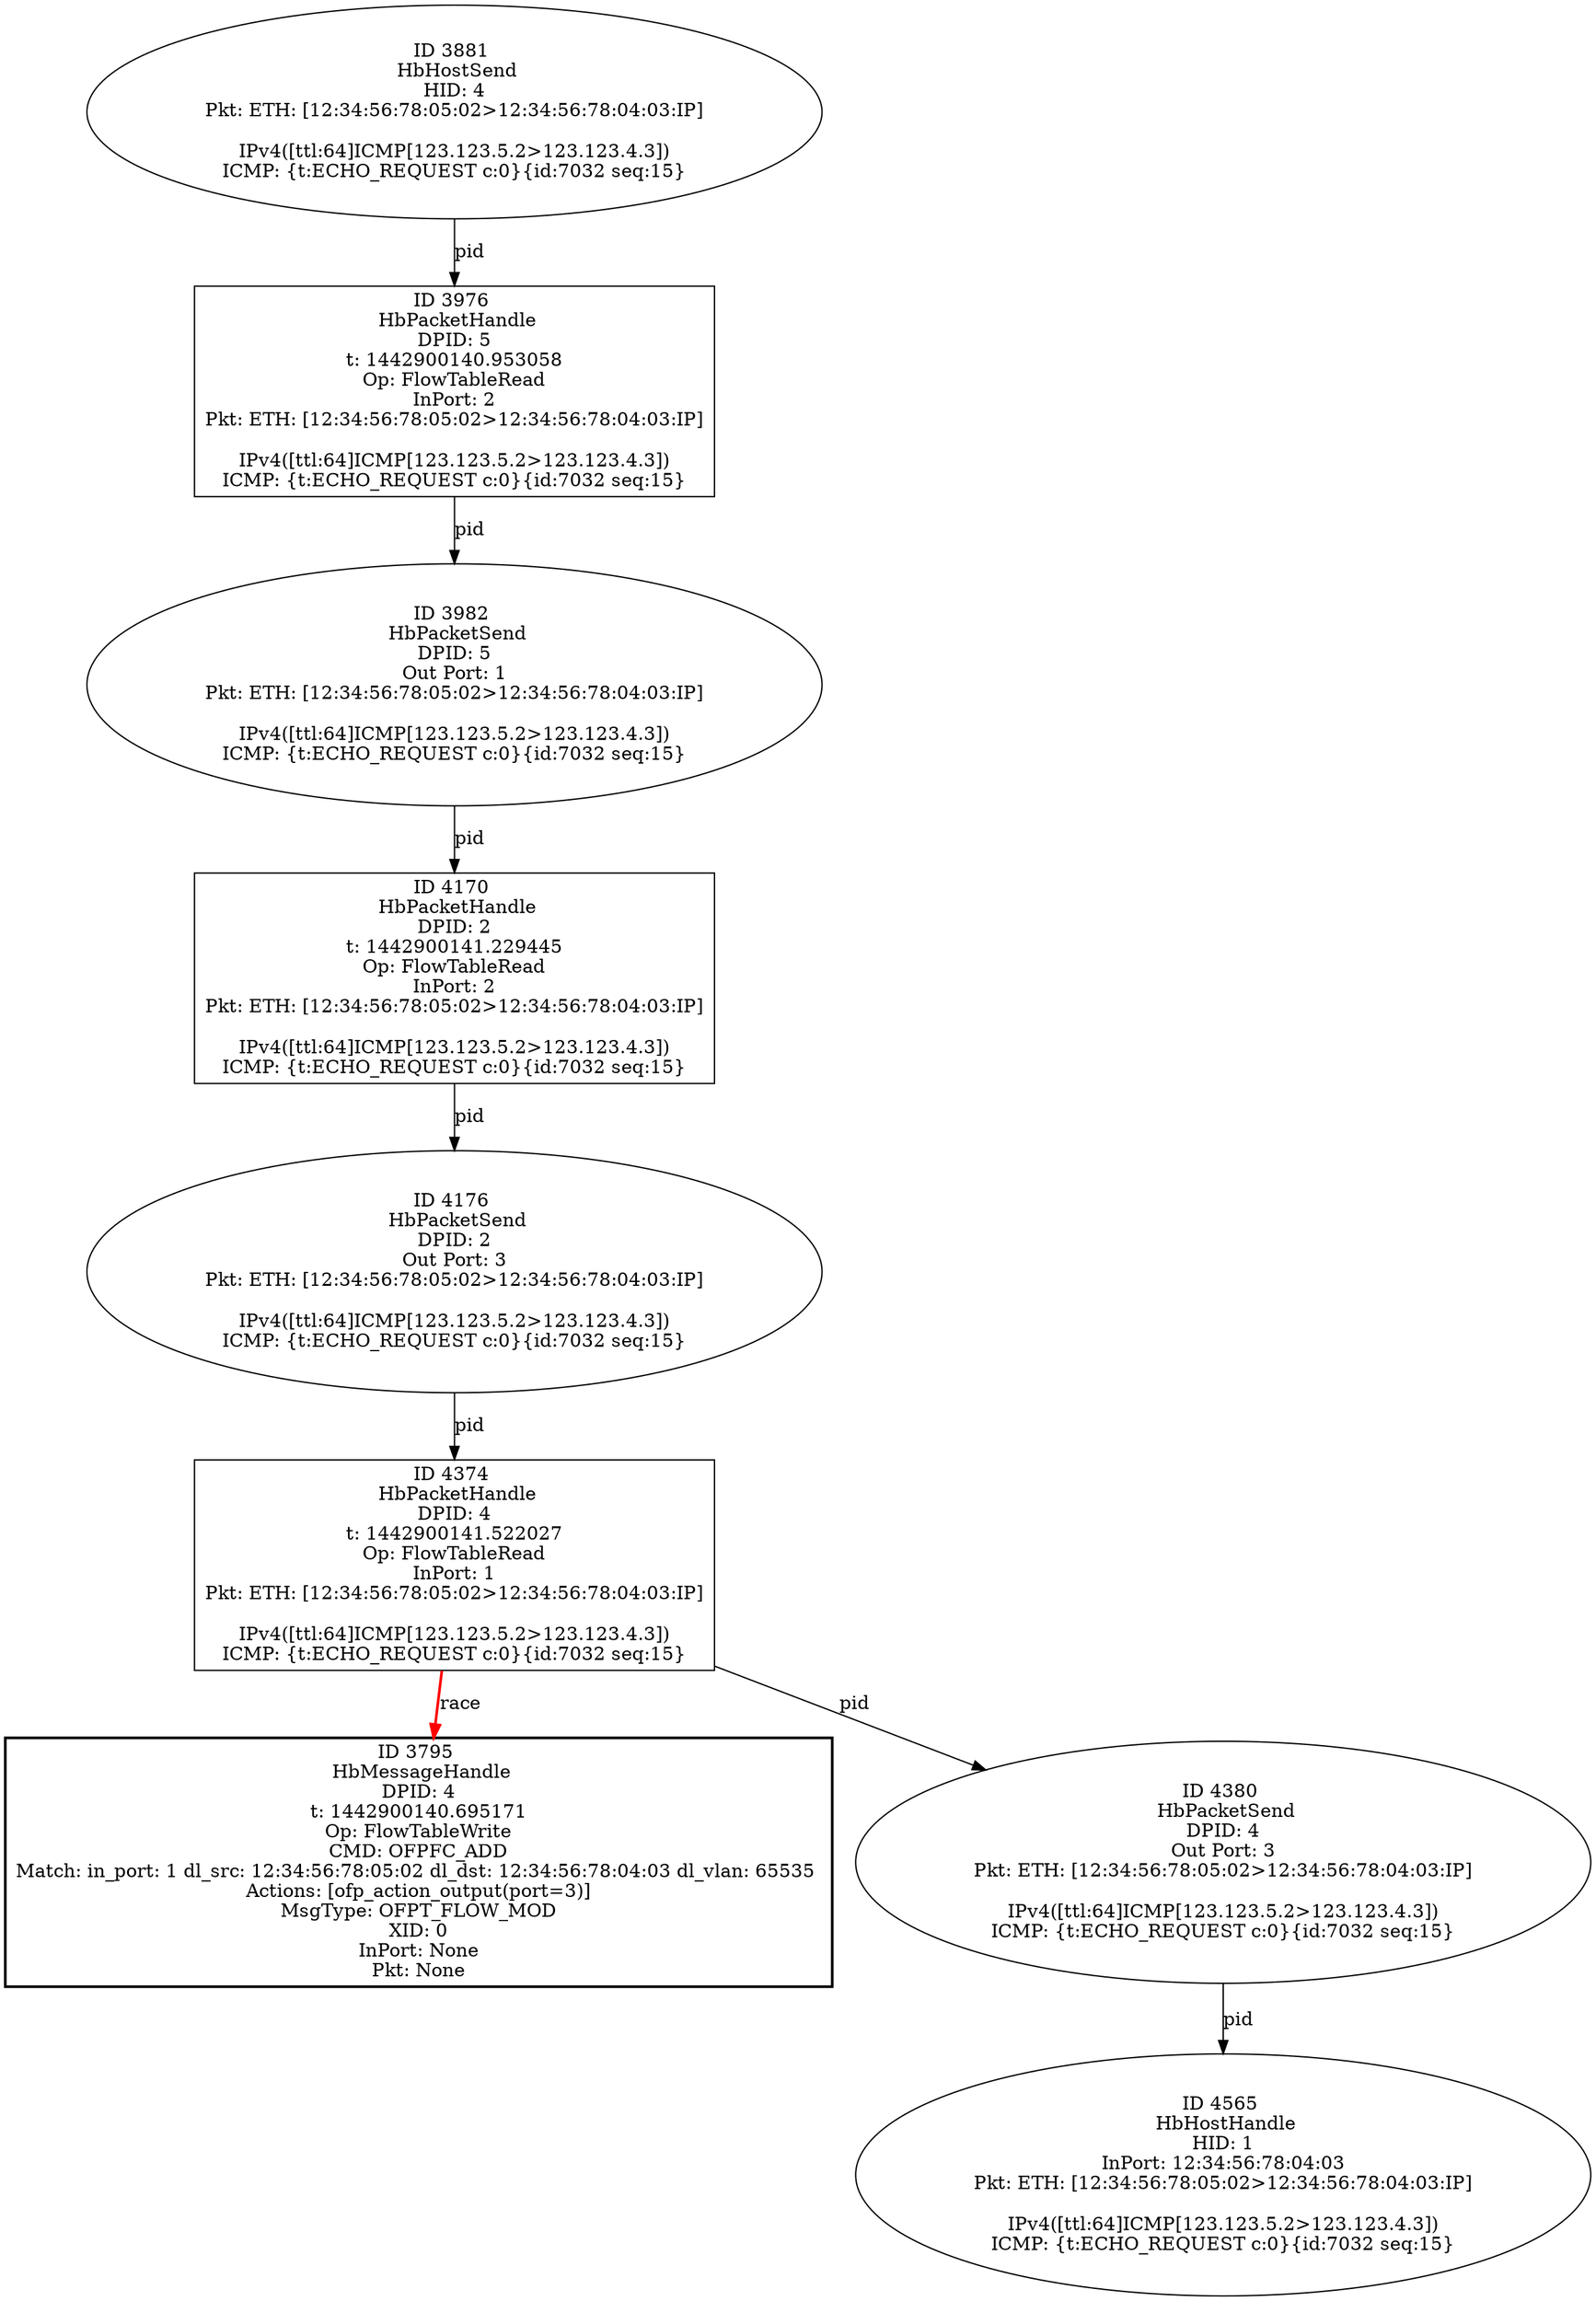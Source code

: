strict digraph G {
3976 [shape=box, event=<hb_events.HbPacketHandle object at 0x108600490>, label="ID 3976 
 HbPacketHandle
DPID: 5
t: 1442900140.953058
Op: FlowTableRead
InPort: 2
Pkt: ETH: [12:34:56:78:05:02>12:34:56:78:04:03:IP]

IPv4([ttl:64]ICMP[123.123.5.2>123.123.4.3])
ICMP: {t:ECHO_REQUEST c:0}{id:7032 seq:15}"];
3881 [shape=oval, event=<hb_events.HbHostSend object at 0x1085b67d0>, label="ID 3881 
 HbHostSend
HID: 4
Pkt: ETH: [12:34:56:78:05:02>12:34:56:78:04:03:IP]

IPv4([ttl:64]ICMP[123.123.5.2>123.123.4.3])
ICMP: {t:ECHO_REQUEST c:0}{id:7032 seq:15}"];
4170 [shape=box, event=<hb_events.HbPacketHandle object at 0x108714a50>, label="ID 4170 
 HbPacketHandle
DPID: 2
t: 1442900141.229445
Op: FlowTableRead
InPort: 2
Pkt: ETH: [12:34:56:78:05:02>12:34:56:78:04:03:IP]

IPv4([ttl:64]ICMP[123.123.5.2>123.123.4.3])
ICMP: {t:ECHO_REQUEST c:0}{id:7032 seq:15}"];
3982 [shape=oval, event=<hb_events.HbPacketSend object at 0x108600a90>, label="ID 3982 
 HbPacketSend
DPID: 5
Out Port: 1
Pkt: ETH: [12:34:56:78:05:02>12:34:56:78:04:03:IP]

IPv4([ttl:64]ICMP[123.123.5.2>123.123.4.3])
ICMP: {t:ECHO_REQUEST c:0}{id:7032 seq:15}"];
4176 [shape=oval, event=<hb_events.HbPacketSend object at 0x108714350>, label="ID 4176 
 HbPacketSend
DPID: 2
Out Port: 3
Pkt: ETH: [12:34:56:78:05:02>12:34:56:78:04:03:IP]

IPv4([ttl:64]ICMP[123.123.5.2>123.123.4.3])
ICMP: {t:ECHO_REQUEST c:0}{id:7032 seq:15}"];
3795 [shape=box, style=bold, event=<hb_events.HbMessageHandle object at 0x10852dc90>, label="ID 3795 
 HbMessageHandle
DPID: 4
t: 1442900140.695171
Op: FlowTableWrite
CMD: OFPFC_ADD
Match: in_port: 1 dl_src: 12:34:56:78:05:02 dl_dst: 12:34:56:78:04:03 dl_vlan: 65535 
Actions: [ofp_action_output(port=3)]
MsgType: OFPT_FLOW_MOD
XID: 0
InPort: None
Pkt: None"];
4565 [shape=oval, event=<hb_events.HbHostHandle object at 0x108931f10>, label="ID 4565 
 HbHostHandle
HID: 1
InPort: 12:34:56:78:04:03
Pkt: ETH: [12:34:56:78:05:02>12:34:56:78:04:03:IP]

IPv4([ttl:64]ICMP[123.123.5.2>123.123.4.3])
ICMP: {t:ECHO_REQUEST c:0}{id:7032 seq:15}"];
4374 [shape=box, event=<hb_events.HbPacketHandle object at 0x108823190>, label="ID 4374 
 HbPacketHandle
DPID: 4
t: 1442900141.522027
Op: FlowTableRead
InPort: 1
Pkt: ETH: [12:34:56:78:05:02>12:34:56:78:04:03:IP]

IPv4([ttl:64]ICMP[123.123.5.2>123.123.4.3])
ICMP: {t:ECHO_REQUEST c:0}{id:7032 seq:15}"];
4380 [shape=oval, event=<hb_events.HbPacketSend object at 0x108823550>, label="ID 4380 
 HbPacketSend
DPID: 4
Out Port: 3
Pkt: ETH: [12:34:56:78:05:02>12:34:56:78:04:03:IP]

IPv4([ttl:64]ICMP[123.123.5.2>123.123.4.3])
ICMP: {t:ECHO_REQUEST c:0}{id:7032 seq:15}"];
3976 -> 3982  [rel=pid, label=pid];
3881 -> 3976  [rel=pid, label=pid];
4170 -> 4176  [rel=pid, label=pid];
3982 -> 4170  [rel=pid, label=pid];
4176 -> 4374  [rel=pid, label=pid];
4374 -> 3795  [harmful=True, color=red, style=bold, rel=race, label=race];
4374 -> 4380  [rel=pid, label=pid];
4380 -> 4565  [rel=pid, label=pid];
}
